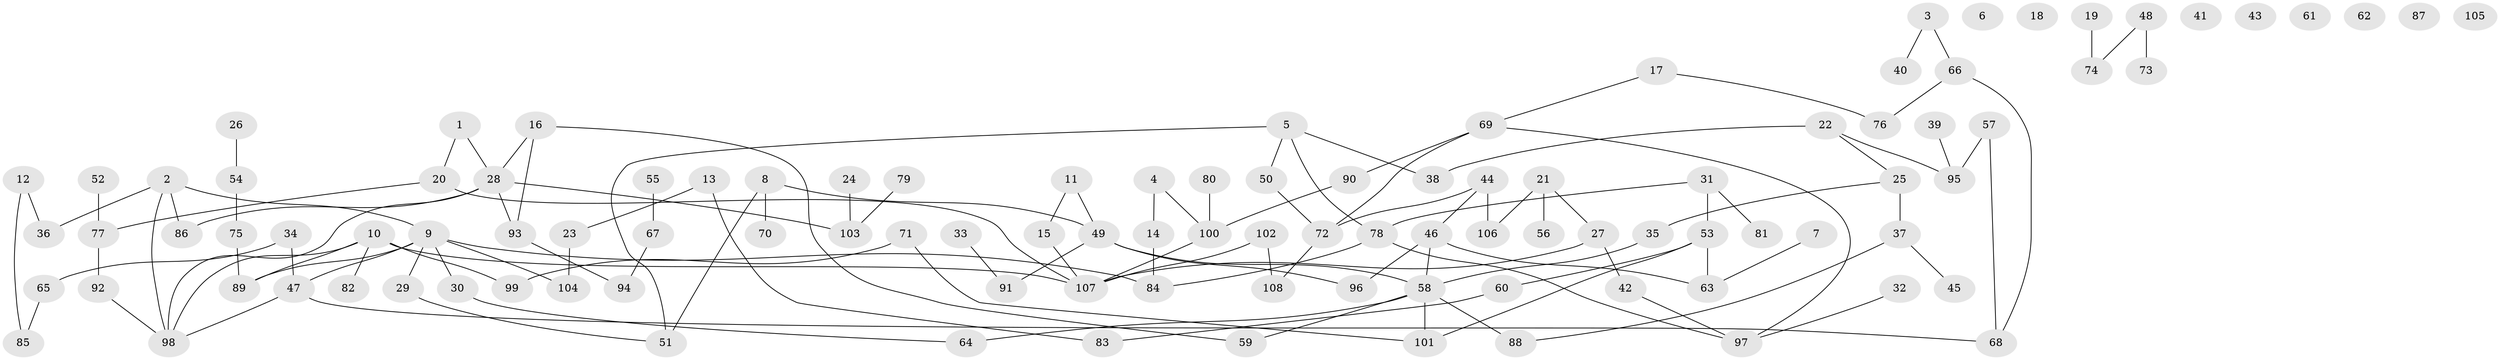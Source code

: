// coarse degree distribution, {3: 0.24, 8: 0.04, 5: 0.12, 2: 0.32, 12: 0.04, 10: 0.04, 1: 0.2}
// Generated by graph-tools (version 1.1) at 2025/47/03/04/25 22:47:58]
// undirected, 108 vertices, 125 edges
graph export_dot {
  node [color=gray90,style=filled];
  1;
  2;
  3;
  4;
  5;
  6;
  7;
  8;
  9;
  10;
  11;
  12;
  13;
  14;
  15;
  16;
  17;
  18;
  19;
  20;
  21;
  22;
  23;
  24;
  25;
  26;
  27;
  28;
  29;
  30;
  31;
  32;
  33;
  34;
  35;
  36;
  37;
  38;
  39;
  40;
  41;
  42;
  43;
  44;
  45;
  46;
  47;
  48;
  49;
  50;
  51;
  52;
  53;
  54;
  55;
  56;
  57;
  58;
  59;
  60;
  61;
  62;
  63;
  64;
  65;
  66;
  67;
  68;
  69;
  70;
  71;
  72;
  73;
  74;
  75;
  76;
  77;
  78;
  79;
  80;
  81;
  82;
  83;
  84;
  85;
  86;
  87;
  88;
  89;
  90;
  91;
  92;
  93;
  94;
  95;
  96;
  97;
  98;
  99;
  100;
  101;
  102;
  103;
  104;
  105;
  106;
  107;
  108;
  1 -- 20;
  1 -- 28;
  2 -- 9;
  2 -- 36;
  2 -- 86;
  2 -- 98;
  3 -- 40;
  3 -- 66;
  4 -- 14;
  4 -- 100;
  5 -- 38;
  5 -- 50;
  5 -- 51;
  5 -- 78;
  7 -- 63;
  8 -- 49;
  8 -- 51;
  8 -- 70;
  9 -- 29;
  9 -- 30;
  9 -- 47;
  9 -- 84;
  9 -- 89;
  9 -- 104;
  10 -- 82;
  10 -- 89;
  10 -- 98;
  10 -- 99;
  10 -- 107;
  11 -- 15;
  11 -- 49;
  12 -- 36;
  12 -- 85;
  13 -- 23;
  13 -- 83;
  14 -- 84;
  15 -- 107;
  16 -- 28;
  16 -- 59;
  16 -- 93;
  17 -- 69;
  17 -- 76;
  19 -- 74;
  20 -- 77;
  20 -- 107;
  21 -- 27;
  21 -- 56;
  21 -- 106;
  22 -- 25;
  22 -- 38;
  22 -- 95;
  23 -- 104;
  24 -- 103;
  25 -- 35;
  25 -- 37;
  26 -- 54;
  27 -- 42;
  27 -- 107;
  28 -- 86;
  28 -- 93;
  28 -- 98;
  28 -- 103;
  29 -- 51;
  30 -- 64;
  31 -- 53;
  31 -- 78;
  31 -- 81;
  32 -- 97;
  33 -- 91;
  34 -- 47;
  34 -- 65;
  35 -- 58;
  37 -- 45;
  37 -- 88;
  39 -- 95;
  42 -- 97;
  44 -- 46;
  44 -- 72;
  44 -- 106;
  46 -- 58;
  46 -- 63;
  46 -- 96;
  47 -- 68;
  47 -- 98;
  48 -- 73;
  48 -- 74;
  49 -- 58;
  49 -- 91;
  49 -- 96;
  50 -- 72;
  52 -- 77;
  53 -- 60;
  53 -- 63;
  53 -- 101;
  54 -- 75;
  55 -- 67;
  57 -- 68;
  57 -- 95;
  58 -- 59;
  58 -- 64;
  58 -- 88;
  58 -- 101;
  60 -- 83;
  65 -- 85;
  66 -- 68;
  66 -- 76;
  67 -- 94;
  69 -- 72;
  69 -- 90;
  69 -- 97;
  71 -- 99;
  71 -- 101;
  72 -- 108;
  75 -- 89;
  77 -- 92;
  78 -- 84;
  78 -- 97;
  79 -- 103;
  80 -- 100;
  90 -- 100;
  92 -- 98;
  93 -- 94;
  100 -- 107;
  102 -- 107;
  102 -- 108;
}
